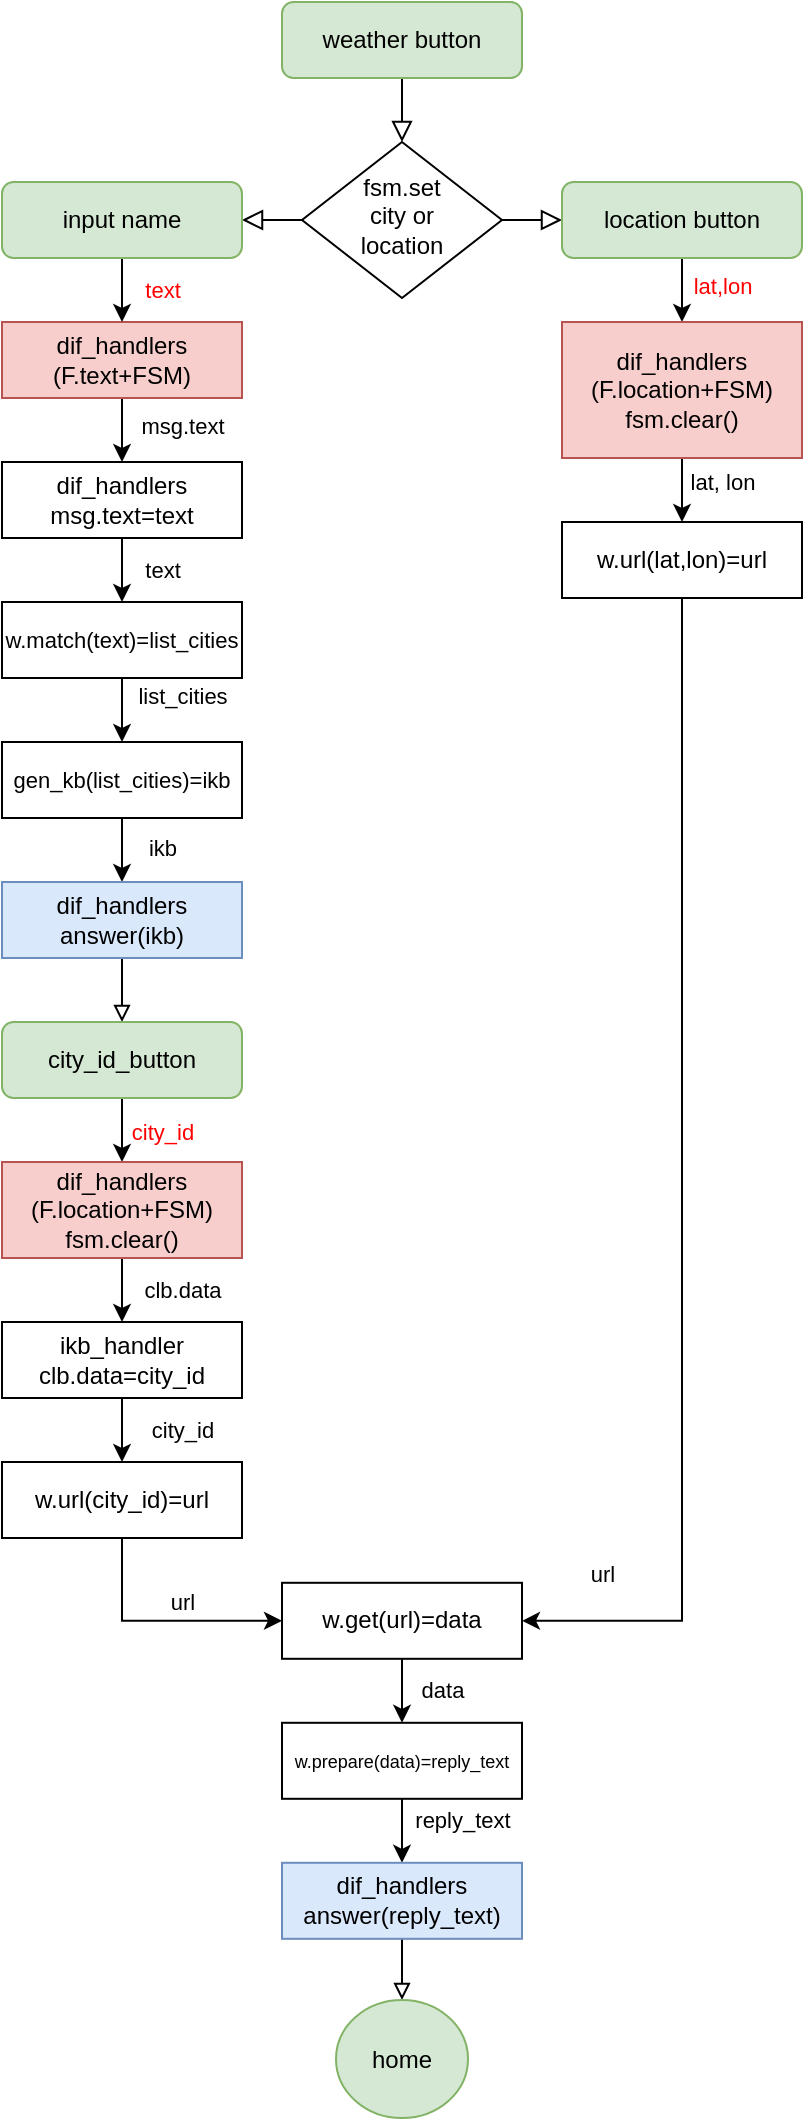 <mxfile version="23.1.5" type="github">
  <diagram id="C5RBs43oDa-KdzZeNtuy" name="Page-1">
    <mxGraphModel dx="419" dy="213" grid="1" gridSize="10" guides="1" tooltips="1" connect="1" arrows="1" fold="1" page="1" pageScale="1" pageWidth="827" pageHeight="1169" math="0" shadow="0">
      <root>
        <mxCell id="WIyWlLk6GJQsqaUBKTNV-0" />
        <mxCell id="WIyWlLk6GJQsqaUBKTNV-1" parent="WIyWlLk6GJQsqaUBKTNV-0" />
        <mxCell id="WIyWlLk6GJQsqaUBKTNV-2" value="" style="rounded=0;html=1;jettySize=auto;orthogonalLoop=1;fontSize=11;endArrow=block;endFill=0;endSize=8;strokeWidth=1;shadow=0;labelBackgroundColor=none;edgeStyle=orthogonalEdgeStyle;" parent="WIyWlLk6GJQsqaUBKTNV-1" source="WIyWlLk6GJQsqaUBKTNV-3" target="WIyWlLk6GJQsqaUBKTNV-6" edge="1">
          <mxGeometry relative="1" as="geometry" />
        </mxCell>
        <mxCell id="WIyWlLk6GJQsqaUBKTNV-3" value="weather button" style="rounded=1;whiteSpace=wrap;html=1;fontSize=12;glass=0;strokeWidth=1;shadow=0;fillColor=#d5e8d4;strokeColor=#82b366;" parent="WIyWlLk6GJQsqaUBKTNV-1" vertex="1">
          <mxGeometry x="340" y="40" width="120" height="38" as="geometry" />
        </mxCell>
        <mxCell id="WIyWlLk6GJQsqaUBKTNV-4" value="" style="rounded=0;html=1;jettySize=auto;orthogonalLoop=1;fontSize=11;endArrow=block;endFill=0;endSize=8;strokeWidth=1;shadow=0;labelBackgroundColor=none;edgeStyle=orthogonalEdgeStyle;entryX=1;entryY=0.5;entryDx=0;entryDy=0;" parent="WIyWlLk6GJQsqaUBKTNV-1" source="WIyWlLk6GJQsqaUBKTNV-6" target="WIyWlLk6GJQsqaUBKTNV-12" edge="1">
          <mxGeometry y="20" relative="1" as="geometry">
            <mxPoint as="offset" />
            <mxPoint x="330" y="150" as="targetPoint" />
            <Array as="points" />
          </mxGeometry>
        </mxCell>
        <mxCell id="WIyWlLk6GJQsqaUBKTNV-5" value="" style="edgeStyle=orthogonalEdgeStyle;rounded=0;html=1;jettySize=auto;orthogonalLoop=1;fontSize=11;endArrow=block;endFill=0;endSize=8;strokeWidth=1;shadow=0;labelBackgroundColor=none;" parent="WIyWlLk6GJQsqaUBKTNV-1" source="WIyWlLk6GJQsqaUBKTNV-6" target="WIyWlLk6GJQsqaUBKTNV-7" edge="1">
          <mxGeometry x="0.008" y="10" relative="1" as="geometry">
            <mxPoint as="offset" />
          </mxGeometry>
        </mxCell>
        <mxCell id="WIyWlLk6GJQsqaUBKTNV-6" value="fsm.set &lt;br&gt;city or &lt;br&gt;location" style="rhombus;whiteSpace=wrap;html=1;shadow=0;fontFamily=Helvetica;fontSize=12;align=center;strokeWidth=1;spacing=6;spacingTop=-4;" parent="WIyWlLk6GJQsqaUBKTNV-1" vertex="1">
          <mxGeometry x="350" y="110" width="100" height="78" as="geometry" />
        </mxCell>
        <mxCell id="YGzki1fDWa7a941fv8Ap-1" style="edgeStyle=orthogonalEdgeStyle;rounded=0;orthogonalLoop=1;jettySize=auto;html=1;entryX=0.5;entryY=0;entryDx=0;entryDy=0;" edge="1" parent="WIyWlLk6GJQsqaUBKTNV-1" source="WIyWlLk6GJQsqaUBKTNV-7" target="YGzki1fDWa7a941fv8Ap-0">
          <mxGeometry relative="1" as="geometry" />
        </mxCell>
        <mxCell id="YGzki1fDWa7a941fv8Ap-40" value="lat,lon" style="edgeLabel;html=1;align=center;verticalAlign=middle;resizable=0;points=[];fontColor=#FF0000;" vertex="1" connectable="0" parent="YGzki1fDWa7a941fv8Ap-1">
          <mxGeometry x="0.248" relative="1" as="geometry">
            <mxPoint x="20" as="offset" />
          </mxGeometry>
        </mxCell>
        <mxCell id="WIyWlLk6GJQsqaUBKTNV-7" value="location button" style="rounded=1;whiteSpace=wrap;html=1;fontSize=12;glass=0;strokeWidth=1;shadow=0;fillColor=#d5e8d4;strokeColor=#82b366;" parent="WIyWlLk6GJQsqaUBKTNV-1" vertex="1">
          <mxGeometry x="480" y="130" width="120" height="38" as="geometry" />
        </mxCell>
        <mxCell id="YGzki1fDWa7a941fv8Ap-16" value="" style="edgeStyle=orthogonalEdgeStyle;rounded=0;orthogonalLoop=1;jettySize=auto;html=1;" edge="1" parent="WIyWlLk6GJQsqaUBKTNV-1" source="WIyWlLk6GJQsqaUBKTNV-11" target="YGzki1fDWa7a941fv8Ap-15">
          <mxGeometry relative="1" as="geometry" />
        </mxCell>
        <mxCell id="YGzki1fDWa7a941fv8Ap-42" value="msg.text" style="edgeLabel;html=1;align=center;verticalAlign=middle;resizable=0;points=[];" vertex="1" connectable="0" parent="YGzki1fDWa7a941fv8Ap-16">
          <mxGeometry x="0.248" relative="1" as="geometry">
            <mxPoint x="30" as="offset" />
          </mxGeometry>
        </mxCell>
        <mxCell id="WIyWlLk6GJQsqaUBKTNV-11" value="dif_handlers&lt;br&gt;(F.text+FSM)" style="rounded=0;whiteSpace=wrap;html=1;fontSize=12;glass=0;strokeWidth=1;shadow=0;fillColor=#f8cecc;strokeColor=#b85450;" parent="WIyWlLk6GJQsqaUBKTNV-1" vertex="1">
          <mxGeometry x="200" y="200" width="120" height="38" as="geometry" />
        </mxCell>
        <mxCell id="YGzki1fDWa7a941fv8Ap-14" value="" style="edgeStyle=orthogonalEdgeStyle;rounded=0;orthogonalLoop=1;jettySize=auto;html=1;" edge="1" parent="WIyWlLk6GJQsqaUBKTNV-1" source="WIyWlLk6GJQsqaUBKTNV-12" target="WIyWlLk6GJQsqaUBKTNV-11">
          <mxGeometry relative="1" as="geometry" />
        </mxCell>
        <mxCell id="YGzki1fDWa7a941fv8Ap-41" value="text" style="edgeLabel;html=1;align=center;verticalAlign=middle;resizable=0;points=[];fontColor=#FF0000;" vertex="1" connectable="0" parent="YGzki1fDWa7a941fv8Ap-14">
          <mxGeometry x="0.312" y="1" relative="1" as="geometry">
            <mxPoint x="19" as="offset" />
          </mxGeometry>
        </mxCell>
        <mxCell id="WIyWlLk6GJQsqaUBKTNV-12" value="input name" style="rounded=1;whiteSpace=wrap;html=1;fontSize=12;glass=0;strokeWidth=1;shadow=0;fillColor=#d5e8d4;strokeColor=#82b366;" parent="WIyWlLk6GJQsqaUBKTNV-1" vertex="1">
          <mxGeometry x="200" y="130" width="120" height="38" as="geometry" />
        </mxCell>
        <mxCell id="YGzki1fDWa7a941fv8Ap-51" style="edgeStyle=orthogonalEdgeStyle;rounded=0;orthogonalLoop=1;jettySize=auto;html=1;exitX=0.5;exitY=1;exitDx=0;exitDy=0;entryX=0.5;entryY=0;entryDx=0;entryDy=0;" edge="1" parent="WIyWlLk6GJQsqaUBKTNV-1" source="YGzki1fDWa7a941fv8Ap-0" target="YGzki1fDWa7a941fv8Ap-2">
          <mxGeometry relative="1" as="geometry" />
        </mxCell>
        <mxCell id="YGzki1fDWa7a941fv8Ap-52" value="lat, lon" style="edgeLabel;html=1;align=center;verticalAlign=middle;resizable=0;points=[];" vertex="1" connectable="0" parent="YGzki1fDWa7a941fv8Ap-51">
          <mxGeometry x="0.004" relative="1" as="geometry">
            <mxPoint x="20" y="-4" as="offset" />
          </mxGeometry>
        </mxCell>
        <mxCell id="YGzki1fDWa7a941fv8Ap-0" value="dif_handlers&lt;br&gt;(F.location+FSM)&lt;br&gt;fsm.clear()" style="rounded=0;whiteSpace=wrap;html=1;fontSize=12;glass=0;strokeWidth=1;shadow=0;fillColor=#f8cecc;strokeColor=#b85450;" vertex="1" parent="WIyWlLk6GJQsqaUBKTNV-1">
          <mxGeometry x="480" y="200" width="120" height="68" as="geometry" />
        </mxCell>
        <mxCell id="YGzki1fDWa7a941fv8Ap-5" style="edgeStyle=orthogonalEdgeStyle;rounded=0;orthogonalLoop=1;jettySize=auto;html=1;entryX=1;entryY=0.5;entryDx=0;entryDy=0;exitX=0.5;exitY=1;exitDx=0;exitDy=0;" edge="1" parent="WIyWlLk6GJQsqaUBKTNV-1" source="YGzki1fDWa7a941fv8Ap-2" target="YGzki1fDWa7a941fv8Ap-4">
          <mxGeometry relative="1" as="geometry">
            <mxPoint x="400" y="290" as="targetPoint" />
          </mxGeometry>
        </mxCell>
        <mxCell id="YGzki1fDWa7a941fv8Ap-6" value="url" style="edgeLabel;html=1;align=center;verticalAlign=middle;resizable=0;points=[];" vertex="1" connectable="0" parent="YGzki1fDWa7a941fv8Ap-5">
          <mxGeometry x="-0.232" y="1" relative="1" as="geometry">
            <mxPoint x="-41" y="261" as="offset" />
          </mxGeometry>
        </mxCell>
        <mxCell id="YGzki1fDWa7a941fv8Ap-2" value="w.url(lat,lon)=url" style="rounded=0;whiteSpace=wrap;html=1;fontSize=12;glass=0;strokeWidth=1;shadow=0;" vertex="1" parent="WIyWlLk6GJQsqaUBKTNV-1">
          <mxGeometry x="480" y="300" width="120" height="38" as="geometry" />
        </mxCell>
        <mxCell id="YGzki1fDWa7a941fv8Ap-8" value="" style="edgeStyle=orthogonalEdgeStyle;rounded=0;orthogonalLoop=1;jettySize=auto;html=1;" edge="1" parent="WIyWlLk6GJQsqaUBKTNV-1" source="YGzki1fDWa7a941fv8Ap-4" target="YGzki1fDWa7a941fv8Ap-7">
          <mxGeometry relative="1" as="geometry" />
        </mxCell>
        <mxCell id="YGzki1fDWa7a941fv8Ap-9" value="data" style="edgeLabel;html=1;align=center;verticalAlign=middle;resizable=0;points=[];" vertex="1" connectable="0" parent="YGzki1fDWa7a941fv8Ap-8">
          <mxGeometry x="0.312" y="-1" relative="1" as="geometry">
            <mxPoint x="21" as="offset" />
          </mxGeometry>
        </mxCell>
        <mxCell id="YGzki1fDWa7a941fv8Ap-4" value="w.get(url)=data" style="rounded=0;whiteSpace=wrap;html=1;fontSize=12;glass=0;strokeWidth=1;shadow=0;" vertex="1" parent="WIyWlLk6GJQsqaUBKTNV-1">
          <mxGeometry x="340" y="830.4" width="120" height="38" as="geometry" />
        </mxCell>
        <mxCell id="YGzki1fDWa7a941fv8Ap-12" value="" style="edgeStyle=orthogonalEdgeStyle;rounded=0;orthogonalLoop=1;jettySize=auto;html=1;" edge="1" parent="WIyWlLk6GJQsqaUBKTNV-1" source="YGzki1fDWa7a941fv8Ap-7" target="YGzki1fDWa7a941fv8Ap-11">
          <mxGeometry relative="1" as="geometry" />
        </mxCell>
        <mxCell id="YGzki1fDWa7a941fv8Ap-13" value="reply_text" style="edgeLabel;html=1;align=center;verticalAlign=middle;resizable=0;points=[];" vertex="1" connectable="0" parent="YGzki1fDWa7a941fv8Ap-12">
          <mxGeometry x="-0.632" relative="1" as="geometry">
            <mxPoint x="30" y="1" as="offset" />
          </mxGeometry>
        </mxCell>
        <mxCell id="YGzki1fDWa7a941fv8Ap-7" value="&lt;font style=&quot;font-size: 9px;&quot;&gt;w.prepare(data)=reply_text&lt;/font&gt;" style="rounded=0;whiteSpace=wrap;html=1;glass=0;strokeWidth=1;shadow=0;" vertex="1" parent="WIyWlLk6GJQsqaUBKTNV-1">
          <mxGeometry x="340" y="900.4" width="120" height="38" as="geometry" />
        </mxCell>
        <mxCell id="YGzki1fDWa7a941fv8Ap-49" value="" style="edgeStyle=orthogonalEdgeStyle;rounded=0;orthogonalLoop=1;jettySize=auto;html=1;endArrow=block;endFill=0;" edge="1" parent="WIyWlLk6GJQsqaUBKTNV-1" source="YGzki1fDWa7a941fv8Ap-11" target="YGzki1fDWa7a941fv8Ap-48">
          <mxGeometry relative="1" as="geometry" />
        </mxCell>
        <mxCell id="YGzki1fDWa7a941fv8Ap-11" value="dif_handlers&lt;br&gt;answer(reply_text)" style="rounded=0;whiteSpace=wrap;html=1;glass=0;strokeWidth=1;shadow=0;fillColor=#dae8fc;strokeColor=#6c8ebf;" vertex="1" parent="WIyWlLk6GJQsqaUBKTNV-1">
          <mxGeometry x="340" y="970.4" width="120" height="38" as="geometry" />
        </mxCell>
        <mxCell id="YGzki1fDWa7a941fv8Ap-18" value="" style="edgeStyle=orthogonalEdgeStyle;rounded=0;orthogonalLoop=1;jettySize=auto;html=1;" edge="1" parent="WIyWlLk6GJQsqaUBKTNV-1" source="YGzki1fDWa7a941fv8Ap-15" target="YGzki1fDWa7a941fv8Ap-17">
          <mxGeometry relative="1" as="geometry" />
        </mxCell>
        <mxCell id="YGzki1fDWa7a941fv8Ap-19" value="text" style="edgeLabel;html=1;align=center;verticalAlign=middle;resizable=0;points=[];" vertex="1" connectable="0" parent="YGzki1fDWa7a941fv8Ap-18">
          <mxGeometry x="0.328" relative="1" as="geometry">
            <mxPoint x="20" as="offset" />
          </mxGeometry>
        </mxCell>
        <mxCell id="YGzki1fDWa7a941fv8Ap-15" value="dif_handlers&lt;br&gt;msg.text=text" style="rounded=0;whiteSpace=wrap;html=1;glass=0;strokeWidth=1;shadow=0;" vertex="1" parent="WIyWlLk6GJQsqaUBKTNV-1">
          <mxGeometry x="200" y="270" width="120" height="38" as="geometry" />
        </mxCell>
        <mxCell id="YGzki1fDWa7a941fv8Ap-25" value="" style="edgeStyle=orthogonalEdgeStyle;rounded=0;orthogonalLoop=1;jettySize=auto;html=1;entryX=0.5;entryY=0;entryDx=0;entryDy=0;" edge="1" parent="WIyWlLk6GJQsqaUBKTNV-1" source="YGzki1fDWa7a941fv8Ap-17" target="YGzki1fDWa7a941fv8Ap-27">
          <mxGeometry relative="1" as="geometry">
            <mxPoint x="260" y="420" as="targetPoint" />
          </mxGeometry>
        </mxCell>
        <mxCell id="YGzki1fDWa7a941fv8Ap-26" value="list_cities" style="edgeLabel;html=1;align=center;verticalAlign=middle;resizable=0;points=[];" vertex="1" connectable="0" parent="YGzki1fDWa7a941fv8Ap-25">
          <mxGeometry x="-0.22" y="2" relative="1" as="geometry">
            <mxPoint x="28" y="-10" as="offset" />
          </mxGeometry>
        </mxCell>
        <mxCell id="YGzki1fDWa7a941fv8Ap-17" value="&lt;font style=&quot;font-size: 11px;&quot;&gt;w.match(text)=list_cities&lt;/font&gt;" style="rounded=0;whiteSpace=wrap;html=1;glass=0;strokeWidth=1;shadow=0;" vertex="1" parent="WIyWlLk6GJQsqaUBKTNV-1">
          <mxGeometry x="200" y="340" width="120" height="38" as="geometry" />
        </mxCell>
        <mxCell id="YGzki1fDWa7a941fv8Ap-22" style="edgeStyle=orthogonalEdgeStyle;rounded=0;orthogonalLoop=1;jettySize=auto;html=1;entryX=0;entryY=0.5;entryDx=0;entryDy=0;exitX=0.5;exitY=1;exitDx=0;exitDy=0;" edge="1" parent="WIyWlLk6GJQsqaUBKTNV-1" source="YGzki1fDWa7a941fv8Ap-45" target="YGzki1fDWa7a941fv8Ap-4">
          <mxGeometry relative="1" as="geometry">
            <mxPoint x="260" y="910" as="sourcePoint" />
          </mxGeometry>
        </mxCell>
        <mxCell id="YGzki1fDWa7a941fv8Ap-23" value="url" style="edgeLabel;html=1;align=center;verticalAlign=middle;resizable=0;points=[];" vertex="1" connectable="0" parent="YGzki1fDWa7a941fv8Ap-22">
          <mxGeometry x="0.251" y="-1" relative="1" as="geometry">
            <mxPoint x="-5" y="-11" as="offset" />
          </mxGeometry>
        </mxCell>
        <mxCell id="YGzki1fDWa7a941fv8Ap-29" value="" style="edgeStyle=orthogonalEdgeStyle;rounded=0;orthogonalLoop=1;jettySize=auto;html=1;" edge="1" parent="WIyWlLk6GJQsqaUBKTNV-1" source="YGzki1fDWa7a941fv8Ap-27" target="YGzki1fDWa7a941fv8Ap-28">
          <mxGeometry relative="1" as="geometry" />
        </mxCell>
        <mxCell id="YGzki1fDWa7a941fv8Ap-30" value="ikb" style="edgeLabel;html=1;align=center;verticalAlign=middle;resizable=0;points=[];" vertex="1" connectable="0" parent="YGzki1fDWa7a941fv8Ap-29">
          <mxGeometry x="0.28" y="1" relative="1" as="geometry">
            <mxPoint x="19" as="offset" />
          </mxGeometry>
        </mxCell>
        <mxCell id="YGzki1fDWa7a941fv8Ap-27" value="&lt;span style=&quot;font-size: 11px;&quot;&gt;gen_kb(list_cities)=ikb&lt;/span&gt;" style="rounded=0;whiteSpace=wrap;html=1;glass=0;strokeWidth=1;shadow=0;" vertex="1" parent="WIyWlLk6GJQsqaUBKTNV-1">
          <mxGeometry x="200" y="410" width="120" height="38" as="geometry" />
        </mxCell>
        <mxCell id="YGzki1fDWa7a941fv8Ap-32" style="edgeStyle=orthogonalEdgeStyle;rounded=0;orthogonalLoop=1;jettySize=auto;html=1;exitX=0.5;exitY=1;exitDx=0;exitDy=0;entryX=0.5;entryY=0;entryDx=0;entryDy=0;endArrow=block;endFill=0;" edge="1" parent="WIyWlLk6GJQsqaUBKTNV-1" source="YGzki1fDWa7a941fv8Ap-28" target="YGzki1fDWa7a941fv8Ap-31">
          <mxGeometry relative="1" as="geometry" />
        </mxCell>
        <mxCell id="YGzki1fDWa7a941fv8Ap-28" value="dif_handlers&lt;br&gt;answer(ikb)" style="rounded=0;whiteSpace=wrap;html=1;glass=0;strokeWidth=1;shadow=0;fillColor=#dae8fc;strokeColor=#6c8ebf;" vertex="1" parent="WIyWlLk6GJQsqaUBKTNV-1">
          <mxGeometry x="200" y="480" width="120" height="38" as="geometry" />
        </mxCell>
        <mxCell id="YGzki1fDWa7a941fv8Ap-36" value="" style="edgeStyle=orthogonalEdgeStyle;rounded=0;orthogonalLoop=1;jettySize=auto;html=1;" edge="1" parent="WIyWlLk6GJQsqaUBKTNV-1" source="YGzki1fDWa7a941fv8Ap-31" target="YGzki1fDWa7a941fv8Ap-35">
          <mxGeometry relative="1" as="geometry" />
        </mxCell>
        <mxCell id="YGzki1fDWa7a941fv8Ap-43" value="city_id" style="edgeLabel;html=1;align=center;verticalAlign=middle;resizable=0;points=[];fontColor=#FF0000;" vertex="1" connectable="0" parent="YGzki1fDWa7a941fv8Ap-36">
          <mxGeometry x="0.344" relative="1" as="geometry">
            <mxPoint x="20" as="offset" />
          </mxGeometry>
        </mxCell>
        <mxCell id="YGzki1fDWa7a941fv8Ap-31" value="city_id_button" style="rounded=1;whiteSpace=wrap;html=1;fontSize=12;glass=0;strokeWidth=1;shadow=0;fillColor=#d5e8d4;strokeColor=#82b366;" vertex="1" parent="WIyWlLk6GJQsqaUBKTNV-1">
          <mxGeometry x="200" y="550" width="120" height="38" as="geometry" />
        </mxCell>
        <mxCell id="YGzki1fDWa7a941fv8Ap-39" value="" style="edgeStyle=orthogonalEdgeStyle;rounded=0;orthogonalLoop=1;jettySize=auto;html=1;" edge="1" parent="WIyWlLk6GJQsqaUBKTNV-1" source="YGzki1fDWa7a941fv8Ap-35" target="YGzki1fDWa7a941fv8Ap-38">
          <mxGeometry relative="1" as="geometry" />
        </mxCell>
        <mxCell id="YGzki1fDWa7a941fv8Ap-44" value="clb.data" style="edgeLabel;html=1;align=center;verticalAlign=middle;resizable=0;points=[];" vertex="1" connectable="0" parent="YGzki1fDWa7a941fv8Ap-39">
          <mxGeometry x="0.312" y="-1" relative="1" as="geometry">
            <mxPoint x="31" as="offset" />
          </mxGeometry>
        </mxCell>
        <mxCell id="YGzki1fDWa7a941fv8Ap-35" value="dif_handlers&lt;br style=&quot;border-color: var(--border-color);&quot;&gt;(F.location+FSM)&lt;br style=&quot;border-color: var(--border-color);&quot;&gt;fsm.clear()" style="rounded=0;whiteSpace=wrap;html=1;glass=0;strokeWidth=1;shadow=0;fillColor=#f8cecc;strokeColor=#b85450;" vertex="1" parent="WIyWlLk6GJQsqaUBKTNV-1">
          <mxGeometry x="200" y="620" width="120" height="48" as="geometry" />
        </mxCell>
        <mxCell id="YGzki1fDWa7a941fv8Ap-46" style="edgeStyle=orthogonalEdgeStyle;rounded=0;orthogonalLoop=1;jettySize=auto;html=1;exitX=0.5;exitY=1;exitDx=0;exitDy=0;entryX=0.5;entryY=0;entryDx=0;entryDy=0;" edge="1" parent="WIyWlLk6GJQsqaUBKTNV-1" source="YGzki1fDWa7a941fv8Ap-38" target="YGzki1fDWa7a941fv8Ap-45">
          <mxGeometry relative="1" as="geometry" />
        </mxCell>
        <mxCell id="YGzki1fDWa7a941fv8Ap-47" value="city_id" style="edgeLabel;html=1;align=center;verticalAlign=middle;resizable=0;points=[];" vertex="1" connectable="0" parent="YGzki1fDWa7a941fv8Ap-46">
          <mxGeometry x="-0.013" y="-1" relative="1" as="geometry">
            <mxPoint x="31" as="offset" />
          </mxGeometry>
        </mxCell>
        <mxCell id="YGzki1fDWa7a941fv8Ap-38" value="ikb_handler&lt;br style=&quot;border-color: var(--border-color);&quot;&gt;clb.data=city_id" style="rounded=0;whiteSpace=wrap;html=1;glass=0;strokeWidth=1;shadow=0;" vertex="1" parent="WIyWlLk6GJQsqaUBKTNV-1">
          <mxGeometry x="200" y="700" width="120" height="38" as="geometry" />
        </mxCell>
        <mxCell id="YGzki1fDWa7a941fv8Ap-45" value="w.url(city_id)=url" style="rounded=0;whiteSpace=wrap;html=1;fontSize=12;glass=0;strokeWidth=1;shadow=0;" vertex="1" parent="WIyWlLk6GJQsqaUBKTNV-1">
          <mxGeometry x="200" y="770" width="120" height="38" as="geometry" />
        </mxCell>
        <mxCell id="YGzki1fDWa7a941fv8Ap-48" value="home" style="ellipse;whiteSpace=wrap;html=1;fillColor=#d5e8d4;strokeColor=#82b366;rounded=0;glass=0;strokeWidth=1;shadow=0;" vertex="1" parent="WIyWlLk6GJQsqaUBKTNV-1">
          <mxGeometry x="367" y="1039" width="66" height="59" as="geometry" />
        </mxCell>
      </root>
    </mxGraphModel>
  </diagram>
</mxfile>
